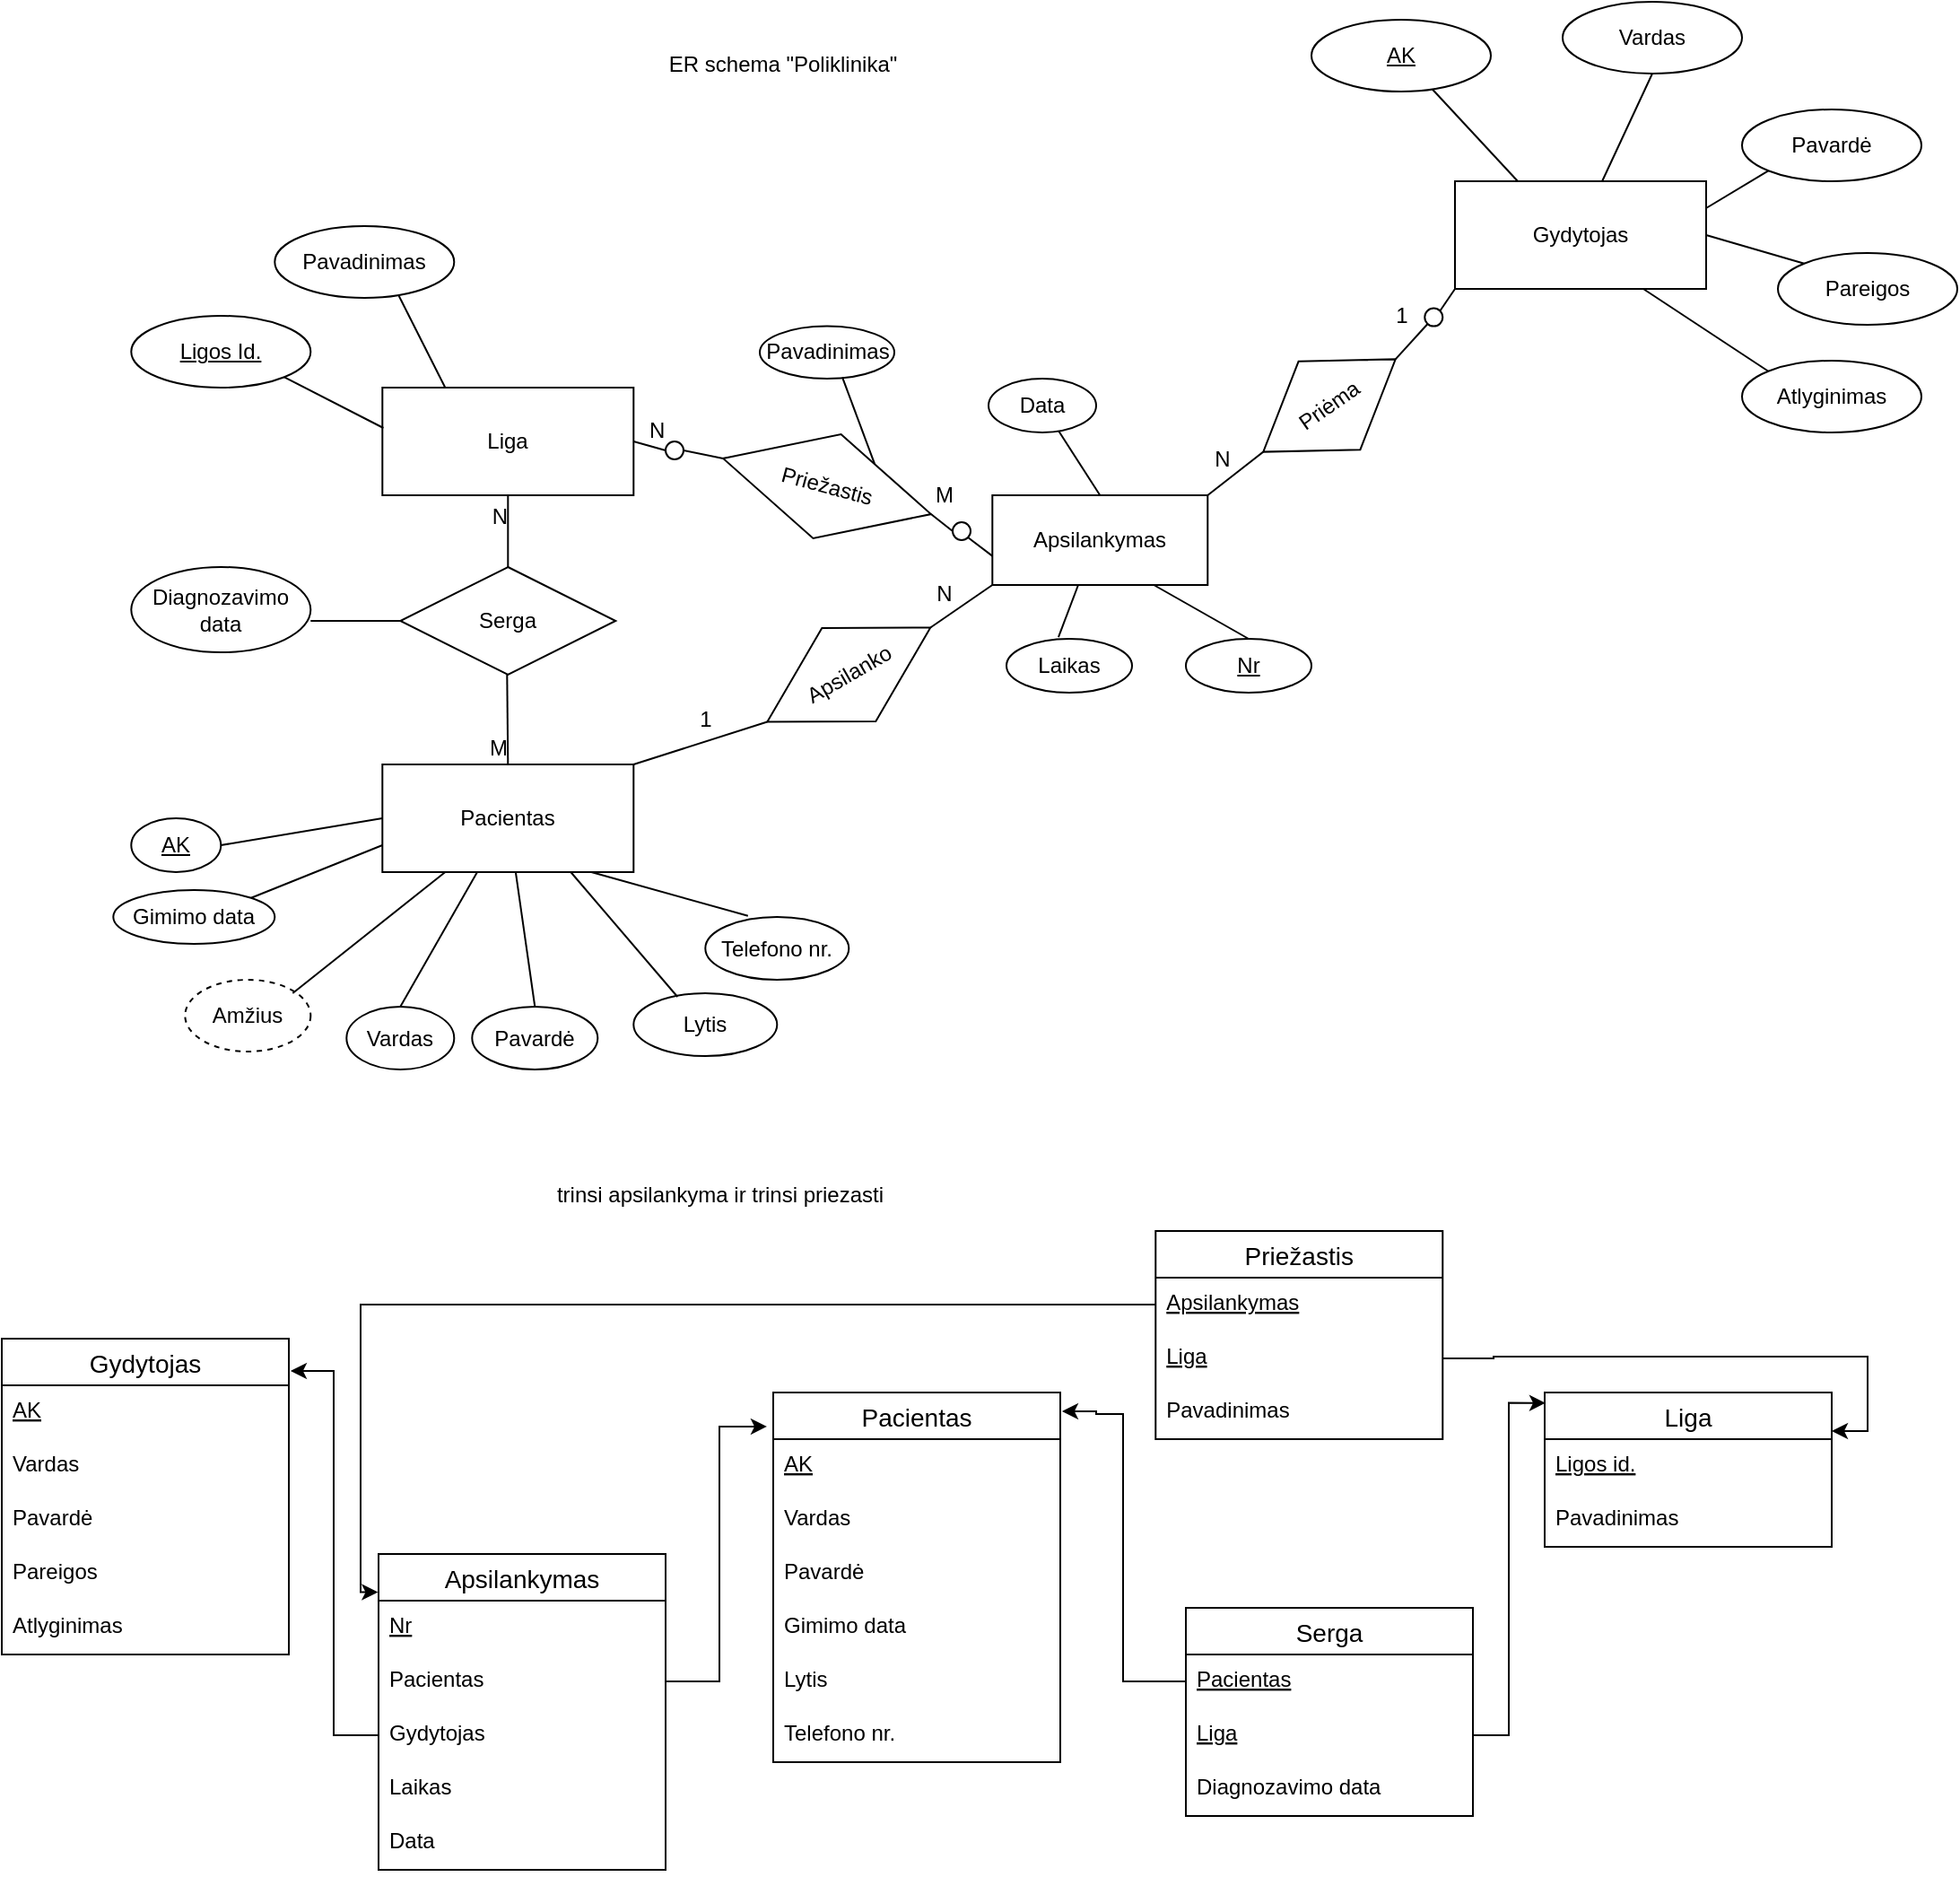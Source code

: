 <mxfile version="20.3.0" type="device"><diagram id="R2lEEEUBdFMjLlhIrx00" name="Page-1"><mxGraphModel dx="1897" dy="623" grid="1" gridSize="10" guides="1" tooltips="1" connect="1" arrows="1" fold="1" page="1" pageScale="1" pageWidth="850" pageHeight="1100" math="0" shadow="0" extFonts="Permanent Marker^https://fonts.googleapis.com/css?family=Permanent+Marker"><root><mxCell id="0"/><mxCell id="1" parent="0"/><mxCell id="J650FCVs5pDaBVzM3ZSB-6" value="Gydytojas" style="rounded=0;whiteSpace=wrap;html=1;" parent="1" vertex="1"><mxGeometry x="570" y="115" width="140" height="60" as="geometry"/></mxCell><mxCell id="J650FCVs5pDaBVzM3ZSB-7" value="Pacientas" style="rounded=0;whiteSpace=wrap;html=1;" parent="1" vertex="1"><mxGeometry x="-27.85" y="440" width="140" height="60" as="geometry"/></mxCell><mxCell id="J650FCVs5pDaBVzM3ZSB-8" value="Liga" style="rounded=0;whiteSpace=wrap;html=1;" parent="1" vertex="1"><mxGeometry x="-27.85" y="230" width="140" height="60" as="geometry"/></mxCell><mxCell id="J650FCVs5pDaBVzM3ZSB-10" value="AK" style="ellipse;whiteSpace=wrap;html=1;align=center;fontStyle=4;" parent="1" vertex="1"><mxGeometry x="-167.85" y="470" width="50" height="30" as="geometry"/></mxCell><mxCell id="J650FCVs5pDaBVzM3ZSB-11" value="Vardas" style="ellipse;whiteSpace=wrap;html=1;align=center;" parent="1" vertex="1"><mxGeometry x="-47.85" y="575" width="60" height="35" as="geometry"/></mxCell><mxCell id="J650FCVs5pDaBVzM3ZSB-12" value="Pavardė" style="ellipse;whiteSpace=wrap;html=1;align=center;" parent="1" vertex="1"><mxGeometry x="22.15" y="575" width="70" height="35" as="geometry"/></mxCell><mxCell id="J650FCVs5pDaBVzM3ZSB-13" value="Serga" style="shape=rhombus;perimeter=rhombusPerimeter;whiteSpace=wrap;html=1;align=center;" parent="1" vertex="1"><mxGeometry x="-17.85" y="330" width="120" height="60" as="geometry"/></mxCell><mxCell id="J650FCVs5pDaBVzM3ZSB-15" value="" style="endArrow=none;html=1;rounded=0;" parent="1" edge="1"><mxGeometry relative="1" as="geometry"><mxPoint x="41.65" y="390" as="sourcePoint"/><mxPoint x="42.15" y="440" as="targetPoint"/></mxGeometry></mxCell><mxCell id="J650FCVs5pDaBVzM3ZSB-16" value="M" style="resizable=0;html=1;align=right;verticalAlign=bottom;" parent="J650FCVs5pDaBVzM3ZSB-15" connectable="0" vertex="1"><mxGeometry x="1" relative="1" as="geometry"/></mxCell><mxCell id="J650FCVs5pDaBVzM3ZSB-17" value="" style="endArrow=none;html=1;rounded=0;exitX=0.5;exitY=0;exitDx=0;exitDy=0;entryX=0.5;entryY=1;entryDx=0;entryDy=0;" parent="1" source="J650FCVs5pDaBVzM3ZSB-13" target="J650FCVs5pDaBVzM3ZSB-8" edge="1"><mxGeometry relative="1" as="geometry"><mxPoint x="172.15" y="460" as="sourcePoint"/><mxPoint x="152.15" y="340" as="targetPoint"/></mxGeometry></mxCell><mxCell id="J650FCVs5pDaBVzM3ZSB-18" value="N" style="resizable=0;html=1;align=right;verticalAlign=bottom;" parent="J650FCVs5pDaBVzM3ZSB-17" connectable="0" vertex="1"><mxGeometry x="1" relative="1" as="geometry"><mxPoint y="20" as="offset"/></mxGeometry></mxCell><mxCell id="J650FCVs5pDaBVzM3ZSB-26" value="Pareigos" style="ellipse;whiteSpace=wrap;html=1;align=center;" parent="1" vertex="1"><mxGeometry x="750" y="155" width="100" height="40" as="geometry"/></mxCell><mxCell id="J650FCVs5pDaBVzM3ZSB-27" value="AK" style="ellipse;whiteSpace=wrap;html=1;align=center;fontStyle=4;" parent="1" vertex="1"><mxGeometry x="490" y="25" width="100" height="40" as="geometry"/></mxCell><mxCell id="J650FCVs5pDaBVzM3ZSB-28" value="Vardas" style="ellipse;whiteSpace=wrap;html=1;align=center;" parent="1" vertex="1"><mxGeometry x="630" y="15" width="100" height="40" as="geometry"/></mxCell><mxCell id="J650FCVs5pDaBVzM3ZSB-29" value="Pavardė" style="ellipse;whiteSpace=wrap;html=1;align=center;" parent="1" vertex="1"><mxGeometry x="730" y="75" width="100" height="40" as="geometry"/></mxCell><mxCell id="J650FCVs5pDaBVzM3ZSB-30" value="" style="endArrow=none;html=1;rounded=0;entryX=0.25;entryY=0;entryDx=0;entryDy=0;" parent="1" source="J650FCVs5pDaBVzM3ZSB-27" target="J650FCVs5pDaBVzM3ZSB-6" edge="1"><mxGeometry relative="1" as="geometry"><mxPoint x="400" y="115" as="sourcePoint"/><mxPoint x="560" y="115" as="targetPoint"/></mxGeometry></mxCell><mxCell id="J650FCVs5pDaBVzM3ZSB-31" value="" style="endArrow=none;html=1;rounded=0;exitX=0.5;exitY=1;exitDx=0;exitDy=0;entryX=0.586;entryY=0;entryDx=0;entryDy=0;entryPerimeter=0;" parent="1" source="J650FCVs5pDaBVzM3ZSB-28" target="J650FCVs5pDaBVzM3ZSB-6" edge="1"><mxGeometry relative="1" as="geometry"><mxPoint x="669.999" y="63.749" as="sourcePoint"/><mxPoint x="670" y="105" as="targetPoint"/></mxGeometry></mxCell><mxCell id="J650FCVs5pDaBVzM3ZSB-32" value="" style="endArrow=none;html=1;rounded=0;exitX=0;exitY=1;exitDx=0;exitDy=0;entryX=1;entryY=0.25;entryDx=0;entryDy=0;" parent="1" source="J650FCVs5pDaBVzM3ZSB-29" target="J650FCVs5pDaBVzM3ZSB-6" edge="1"><mxGeometry relative="1" as="geometry"><mxPoint x="690" y="65" as="sourcePoint"/><mxPoint x="662.04" y="125" as="targetPoint"/></mxGeometry></mxCell><mxCell id="J650FCVs5pDaBVzM3ZSB-33" value="" style="endArrow=none;html=1;rounded=0;exitX=0;exitY=0;exitDx=0;exitDy=0;entryX=1;entryY=0.5;entryDx=0;entryDy=0;" parent="1" source="J650FCVs5pDaBVzM3ZSB-26" target="J650FCVs5pDaBVzM3ZSB-6" edge="1"><mxGeometry relative="1" as="geometry"><mxPoint x="754.645" y="119.142" as="sourcePoint"/><mxPoint x="720" y="140" as="targetPoint"/></mxGeometry></mxCell><mxCell id="J650FCVs5pDaBVzM3ZSB-36" value="" style="endArrow=none;html=1;rounded=0;entryX=0;entryY=0.5;entryDx=0;entryDy=0;exitX=1;exitY=0.5;exitDx=0;exitDy=0;" parent="1" source="J650FCVs5pDaBVzM3ZSB-10" target="J650FCVs5pDaBVzM3ZSB-7" edge="1"><mxGeometry relative="1" as="geometry"><mxPoint x="-7.85" y="530" as="sourcePoint"/><mxPoint x="152.15" y="530" as="targetPoint"/></mxGeometry></mxCell><mxCell id="J650FCVs5pDaBVzM3ZSB-37" value="" style="endArrow=none;html=1;rounded=0;exitX=0.5;exitY=0;exitDx=0;exitDy=0;" parent="1" source="J650FCVs5pDaBVzM3ZSB-11" target="J650FCVs5pDaBVzM3ZSB-7" edge="1"><mxGeometry relative="1" as="geometry"><mxPoint x="-12.495" y="545.858" as="sourcePoint"/><mxPoint x="52.15" y="510" as="targetPoint"/></mxGeometry></mxCell><mxCell id="J650FCVs5pDaBVzM3ZSB-38" value="" style="endArrow=none;html=1;rounded=0;exitX=0.5;exitY=0;exitDx=0;exitDy=0;" parent="1" source="J650FCVs5pDaBVzM3ZSB-12" target="J650FCVs5pDaBVzM3ZSB-7" edge="1"><mxGeometry relative="1" as="geometry"><mxPoint x="50.15" y="580.52" as="sourcePoint"/><mxPoint x="51.553" y="510" as="targetPoint"/></mxGeometry></mxCell><mxCell id="J650FCVs5pDaBVzM3ZSB-39" value="" style="endArrow=none;html=1;rounded=0;exitX=0.297;exitY=-0.018;exitDx=0;exitDy=0;entryX=0.832;entryY=1;entryDx=0;entryDy=0;entryPerimeter=0;exitPerimeter=0;" parent="1" source="AAhaV8GmA9wOSP5kb0Ir-1" target="J650FCVs5pDaBVzM3ZSB-7" edge="1"><mxGeometry relative="1" as="geometry"><mxPoint x="165.613" y="525.733" as="sourcePoint"/><mxPoint x="112.15" y="492.07" as="targetPoint"/></mxGeometry></mxCell><mxCell id="J650FCVs5pDaBVzM3ZSB-41" value="Data" style="ellipse;whiteSpace=wrap;html=1;align=center;" parent="1" vertex="1"><mxGeometry x="310" y="225" width="60" height="30" as="geometry"/></mxCell><mxCell id="J650FCVs5pDaBVzM3ZSB-43" value="Laikas" style="ellipse;whiteSpace=wrap;html=1;align=center;" parent="1" vertex="1"><mxGeometry x="320" y="370" width="70" height="30" as="geometry"/></mxCell><mxCell id="x7lJWNgd2kgMamxFBdeL-2" value="Pavadinimas" style="ellipse;whiteSpace=wrap;html=1;align=center;" parent="1" vertex="1"><mxGeometry x="-87.85" y="140" width="100" height="40" as="geometry"/></mxCell><mxCell id="x7lJWNgd2kgMamxFBdeL-3" value="" style="endArrow=none;html=1;rounded=0;entryX=0.25;entryY=0;entryDx=0;entryDy=0;exitX=0.69;exitY=0.963;exitDx=0;exitDy=0;exitPerimeter=0;" parent="1" source="x7lJWNgd2kgMamxFBdeL-2" target="J650FCVs5pDaBVzM3ZSB-8" edge="1"><mxGeometry relative="1" as="geometry"><mxPoint x="-47.85" y="210" as="sourcePoint"/><mxPoint x="112.15" y="210" as="targetPoint"/></mxGeometry></mxCell><mxCell id="x7lJWNgd2kgMamxFBdeL-8" value="Lytis" style="ellipse;whiteSpace=wrap;html=1;align=center;" parent="1" vertex="1"><mxGeometry x="112.15" y="567.5" width="80" height="35" as="geometry"/></mxCell><mxCell id="x7lJWNgd2kgMamxFBdeL-11" value="Amžius" style="ellipse;whiteSpace=wrap;html=1;align=center;dashed=1;" parent="1" vertex="1"><mxGeometry x="-137.85" y="560" width="70" height="40" as="geometry"/></mxCell><mxCell id="x7lJWNgd2kgMamxFBdeL-12" value="Gimimo data" style="ellipse;whiteSpace=wrap;html=1;align=center;" parent="1" vertex="1"><mxGeometry x="-177.85" y="510" width="90" height="30" as="geometry"/></mxCell><mxCell id="x7lJWNgd2kgMamxFBdeL-13" value="" style="endArrow=none;html=1;rounded=0;entryX=0.75;entryY=1;entryDx=0;entryDy=0;exitX=0.306;exitY=0.057;exitDx=0;exitDy=0;exitPerimeter=0;" parent="1" source="x7lJWNgd2kgMamxFBdeL-8" target="J650FCVs5pDaBVzM3ZSB-7" edge="1"><mxGeometry relative="1" as="geometry"><mxPoint x="112.15" y="560" as="sourcePoint"/><mxPoint x="172.146" y="602.5" as="targetPoint"/></mxGeometry></mxCell><mxCell id="x7lJWNgd2kgMamxFBdeL-15" value="" style="endArrow=none;html=1;rounded=0;exitX=0.5;exitY=0;exitDx=0;exitDy=0;entryX=0.25;entryY=1;entryDx=0;entryDy=0;" parent="1" target="J650FCVs5pDaBVzM3ZSB-7" edge="1"><mxGeometry relative="1" as="geometry"><mxPoint x="-77.85" y="567.5" as="sourcePoint"/><mxPoint x="-34.993" y="492.5" as="targetPoint"/></mxGeometry></mxCell><mxCell id="x7lJWNgd2kgMamxFBdeL-16" value="" style="endArrow=none;html=1;rounded=0;exitX=1;exitY=0;exitDx=0;exitDy=0;entryX=0;entryY=0.75;entryDx=0;entryDy=0;" parent="1" source="x7lJWNgd2kgMamxFBdeL-12" target="J650FCVs5pDaBVzM3ZSB-7" edge="1"><mxGeometry relative="1" as="geometry"><mxPoint x="-97.85" y="537.5" as="sourcePoint"/><mxPoint x="-12.85" y="470" as="targetPoint"/></mxGeometry></mxCell><mxCell id="x7lJWNgd2kgMamxFBdeL-17" value="Ligos Id." style="ellipse;whiteSpace=wrap;html=1;align=center;fontStyle=4" parent="1" vertex="1"><mxGeometry x="-167.85" y="190" width="100" height="40" as="geometry"/></mxCell><mxCell id="x7lJWNgd2kgMamxFBdeL-18" value="" style="endArrow=none;html=1;rounded=0;entryX=0.004;entryY=0.375;entryDx=0;entryDy=0;exitX=1;exitY=1;exitDx=0;exitDy=0;entryPerimeter=0;" parent="1" source="x7lJWNgd2kgMamxFBdeL-17" target="J650FCVs5pDaBVzM3ZSB-8" edge="1"><mxGeometry relative="1" as="geometry"><mxPoint x="-8.85" y="188.52" as="sourcePoint"/><mxPoint x="17.15" y="240" as="targetPoint"/></mxGeometry></mxCell><mxCell id="x7lJWNgd2kgMamxFBdeL-19" value="Atlyginimas" style="ellipse;whiteSpace=wrap;html=1;align=center;" parent="1" vertex="1"><mxGeometry x="730" y="215" width="100" height="40" as="geometry"/></mxCell><mxCell id="x7lJWNgd2kgMamxFBdeL-20" value="" style="endArrow=none;html=1;rounded=0;exitX=0;exitY=0;exitDx=0;exitDy=0;entryX=0.75;entryY=1;entryDx=0;entryDy=0;" parent="1" source="x7lJWNgd2kgMamxFBdeL-19" target="J650FCVs5pDaBVzM3ZSB-6" edge="1"><mxGeometry relative="1" as="geometry"><mxPoint x="774.645" y="170.858" as="sourcePoint"/><mxPoint x="720" y="155" as="targetPoint"/></mxGeometry></mxCell><mxCell id="x7lJWNgd2kgMamxFBdeL-21" value="Pacientas" style="swimlane;fontStyle=0;childLayout=stackLayout;horizontal=1;startSize=26;horizontalStack=0;resizeParent=1;resizeParentMax=0;resizeLast=0;collapsible=1;marginBottom=0;align=center;fontSize=14;" parent="1" vertex="1"><mxGeometry x="190" y="790" width="160" height="206" as="geometry"><mxRectangle x="330" y="530" width="100" height="30" as="alternateBounds"/></mxGeometry></mxCell><mxCell id="x7lJWNgd2kgMamxFBdeL-22" value="AK" style="text;strokeColor=none;fillColor=none;spacingLeft=4;spacingRight=4;overflow=hidden;rotatable=0;points=[[0,0.5],[1,0.5]];portConstraint=eastwest;fontSize=12;fontStyle=4" parent="x7lJWNgd2kgMamxFBdeL-21" vertex="1"><mxGeometry y="26" width="160" height="30" as="geometry"/></mxCell><mxCell id="x7lJWNgd2kgMamxFBdeL-23" value="Vardas" style="text;strokeColor=none;fillColor=none;spacingLeft=4;spacingRight=4;overflow=hidden;rotatable=0;points=[[0,0.5],[1,0.5]];portConstraint=eastwest;fontSize=12;" parent="x7lJWNgd2kgMamxFBdeL-21" vertex="1"><mxGeometry y="56" width="160" height="30" as="geometry"/></mxCell><mxCell id="x7lJWNgd2kgMamxFBdeL-32" value="Pavardė" style="text;strokeColor=none;fillColor=none;spacingLeft=4;spacingRight=4;overflow=hidden;rotatable=0;points=[[0,0.5],[1,0.5]];portConstraint=eastwest;fontSize=12;" parent="x7lJWNgd2kgMamxFBdeL-21" vertex="1"><mxGeometry y="86" width="160" height="30" as="geometry"/></mxCell><mxCell id="MymM4sNRZoCv7Tu4zyIq-1" value="Gimimo data" style="text;strokeColor=none;fillColor=none;spacingLeft=4;spacingRight=4;overflow=hidden;rotatable=0;points=[[0,0.5],[1,0.5]];portConstraint=eastwest;fontSize=12;" parent="x7lJWNgd2kgMamxFBdeL-21" vertex="1"><mxGeometry y="116" width="160" height="30" as="geometry"/></mxCell><mxCell id="x7lJWNgd2kgMamxFBdeL-33" value="Lytis" style="text;strokeColor=none;fillColor=none;spacingLeft=4;spacingRight=4;overflow=hidden;rotatable=0;points=[[0,0.5],[1,0.5]];portConstraint=eastwest;fontSize=12;" parent="x7lJWNgd2kgMamxFBdeL-21" vertex="1"><mxGeometry y="146" width="160" height="30" as="geometry"/></mxCell><mxCell id="x7lJWNgd2kgMamxFBdeL-34" value="Telefono nr." style="text;strokeColor=none;fillColor=none;spacingLeft=4;spacingRight=4;overflow=hidden;rotatable=0;points=[[0,0.5],[1,0.5]];portConstraint=eastwest;fontSize=12;" parent="x7lJWNgd2kgMamxFBdeL-21" vertex="1"><mxGeometry y="176" width="160" height="30" as="geometry"/></mxCell><mxCell id="x7lJWNgd2kgMamxFBdeL-36" value="Liga" style="swimlane;fontStyle=0;childLayout=stackLayout;horizontal=1;startSize=26;horizontalStack=0;resizeParent=1;resizeParentMax=0;resizeLast=0;collapsible=1;marginBottom=0;align=center;fontSize=14;" parent="1" vertex="1"><mxGeometry x="620" y="790" width="160" height="86" as="geometry"><mxRectangle x="330" y="530" width="100" height="30" as="alternateBounds"/></mxGeometry></mxCell><mxCell id="x7lJWNgd2kgMamxFBdeL-37" value="Ligos id." style="text;strokeColor=none;fillColor=none;spacingLeft=4;spacingRight=4;overflow=hidden;rotatable=0;points=[[0,0.5],[1,0.5]];portConstraint=eastwest;fontSize=12;fontStyle=4" parent="x7lJWNgd2kgMamxFBdeL-36" vertex="1"><mxGeometry y="26" width="160" height="30" as="geometry"/></mxCell><mxCell id="x7lJWNgd2kgMamxFBdeL-38" value="Pavadinimas" style="text;strokeColor=none;fillColor=none;spacingLeft=4;spacingRight=4;overflow=hidden;rotatable=0;points=[[0,0.5],[1,0.5]];portConstraint=eastwest;fontSize=12;" parent="x7lJWNgd2kgMamxFBdeL-36" vertex="1"><mxGeometry y="56" width="160" height="30" as="geometry"/></mxCell><mxCell id="x7lJWNgd2kgMamxFBdeL-44" style="edgeStyle=orthogonalEdgeStyle;rounded=0;orthogonalLoop=1;jettySize=auto;html=1;entryX=0.003;entryY=0.068;entryDx=0;entryDy=0;entryPerimeter=0;exitX=1;exitY=0.5;exitDx=0;exitDy=0;" parent="1" source="AAhaV8GmA9wOSP5kb0Ir-11" target="x7lJWNgd2kgMamxFBdeL-36" edge="1"><mxGeometry relative="1" as="geometry"><mxPoint x="540" y="1000" as="sourcePoint"/></mxGeometry></mxCell><mxCell id="x7lJWNgd2kgMamxFBdeL-62" value="Gydytojas" style="swimlane;fontStyle=0;childLayout=stackLayout;horizontal=1;startSize=26;horizontalStack=0;resizeParent=1;resizeParentMax=0;resizeLast=0;collapsible=1;marginBottom=0;align=center;fontSize=14;" parent="1" vertex="1"><mxGeometry x="-240" y="760" width="160" height="176" as="geometry"><mxRectangle x="330" y="530" width="100" height="30" as="alternateBounds"/></mxGeometry></mxCell><mxCell id="x7lJWNgd2kgMamxFBdeL-63" value="AK" style="text;strokeColor=none;fillColor=none;spacingLeft=4;spacingRight=4;overflow=hidden;rotatable=0;points=[[0,0.5],[1,0.5]];portConstraint=eastwest;fontSize=12;fontStyle=4" parent="x7lJWNgd2kgMamxFBdeL-62" vertex="1"><mxGeometry y="26" width="160" height="30" as="geometry"/></mxCell><mxCell id="x7lJWNgd2kgMamxFBdeL-64" value="Vardas" style="text;strokeColor=none;fillColor=none;spacingLeft=4;spacingRight=4;overflow=hidden;rotatable=0;points=[[0,0.5],[1,0.5]];portConstraint=eastwest;fontSize=12;" parent="x7lJWNgd2kgMamxFBdeL-62" vertex="1"><mxGeometry y="56" width="160" height="30" as="geometry"/></mxCell><mxCell id="x7lJWNgd2kgMamxFBdeL-65" value="Pavardė" style="text;strokeColor=none;fillColor=none;spacingLeft=4;spacingRight=4;overflow=hidden;rotatable=0;points=[[0,0.5],[1,0.5]];portConstraint=eastwest;fontSize=12;" parent="x7lJWNgd2kgMamxFBdeL-62" vertex="1"><mxGeometry y="86" width="160" height="30" as="geometry"/></mxCell><mxCell id="x7lJWNgd2kgMamxFBdeL-66" value="Pareigos" style="text;strokeColor=none;fillColor=none;spacingLeft=4;spacingRight=4;overflow=hidden;rotatable=0;points=[[0,0.5],[1,0.5]];portConstraint=eastwest;fontSize=12;" parent="x7lJWNgd2kgMamxFBdeL-62" vertex="1"><mxGeometry y="116" width="160" height="30" as="geometry"/></mxCell><mxCell id="x7lJWNgd2kgMamxFBdeL-67" value="Atlyginimas" style="text;strokeColor=none;fillColor=none;spacingLeft=4;spacingRight=4;overflow=hidden;rotatable=0;points=[[0,0.5],[1,0.5]];portConstraint=eastwest;fontSize=12;" parent="x7lJWNgd2kgMamxFBdeL-62" vertex="1"><mxGeometry y="146" width="160" height="30" as="geometry"/></mxCell><mxCell id="x7lJWNgd2kgMamxFBdeL-69" value="Apsilankymas" style="swimlane;fontStyle=0;childLayout=stackLayout;horizontal=1;startSize=26;horizontalStack=0;resizeParent=1;resizeParentMax=0;resizeLast=0;collapsible=1;marginBottom=0;align=center;fontSize=14;" parent="1" vertex="1"><mxGeometry x="-30" y="880" width="160" height="176" as="geometry"><mxRectangle x="330" y="530" width="100" height="30" as="alternateBounds"/></mxGeometry></mxCell><mxCell id="m81VDIUT6jKObCS8xgIi-20" value="Nr" style="text;strokeColor=none;fillColor=none;spacingLeft=4;spacingRight=4;overflow=hidden;rotatable=0;points=[[0,0.5],[1,0.5]];portConstraint=eastwest;fontSize=12;fontStyle=4" parent="x7lJWNgd2kgMamxFBdeL-69" vertex="1"><mxGeometry y="26" width="160" height="30" as="geometry"/></mxCell><mxCell id="x7lJWNgd2kgMamxFBdeL-70" value="Pacientas" style="text;strokeColor=none;fillColor=none;spacingLeft=4;spacingRight=4;overflow=hidden;rotatable=0;points=[[0,0.5],[1,0.5]];portConstraint=eastwest;fontSize=12;fontStyle=0" parent="x7lJWNgd2kgMamxFBdeL-69" vertex="1"><mxGeometry y="56" width="160" height="30" as="geometry"/></mxCell><mxCell id="x7lJWNgd2kgMamxFBdeL-71" value="Gydytojas" style="text;strokeColor=none;fillColor=none;spacingLeft=4;spacingRight=4;overflow=hidden;rotatable=0;points=[[0,0.5],[1,0.5]];portConstraint=eastwest;fontSize=12;fontStyle=0" parent="x7lJWNgd2kgMamxFBdeL-69" vertex="1"><mxGeometry y="86" width="160" height="30" as="geometry"/></mxCell><mxCell id="x7lJWNgd2kgMamxFBdeL-72" value="Laikas" style="text;strokeColor=none;fillColor=none;spacingLeft=4;spacingRight=4;overflow=hidden;rotatable=0;points=[[0,0.5],[1,0.5]];portConstraint=eastwest;fontSize=12;" parent="x7lJWNgd2kgMamxFBdeL-69" vertex="1"><mxGeometry y="116" width="160" height="30" as="geometry"/></mxCell><mxCell id="x7lJWNgd2kgMamxFBdeL-73" value="Data" style="text;strokeColor=none;fillColor=none;spacingLeft=4;spacingRight=4;overflow=hidden;rotatable=0;points=[[0,0.5],[1,0.5]];portConstraint=eastwest;fontSize=12;" parent="x7lJWNgd2kgMamxFBdeL-69" vertex="1"><mxGeometry y="146" width="160" height="30" as="geometry"/></mxCell><mxCell id="x7lJWNgd2kgMamxFBdeL-75" style="edgeStyle=orthogonalEdgeStyle;rounded=0;orthogonalLoop=1;jettySize=auto;html=1;entryX=-0.022;entryY=0.092;entryDx=0;entryDy=0;entryPerimeter=0;" parent="1" source="x7lJWNgd2kgMamxFBdeL-70" target="x7lJWNgd2kgMamxFBdeL-21" edge="1"><mxGeometry relative="1" as="geometry"/></mxCell><mxCell id="x7lJWNgd2kgMamxFBdeL-76" style="edgeStyle=orthogonalEdgeStyle;rounded=0;orthogonalLoop=1;jettySize=auto;html=1;entryX=1.006;entryY=0.102;entryDx=0;entryDy=0;entryPerimeter=0;" parent="1" source="x7lJWNgd2kgMamxFBdeL-71" target="x7lJWNgd2kgMamxFBdeL-62" edge="1"><mxGeometry relative="1" as="geometry"/></mxCell><mxCell id="AAhaV8GmA9wOSP5kb0Ir-1" value="Telefono nr." style="ellipse;whiteSpace=wrap;html=1;align=center;" parent="1" vertex="1"><mxGeometry x="152.15" y="525" width="80" height="35" as="geometry"/></mxCell><mxCell id="AAhaV8GmA9wOSP5kb0Ir-9" value="Serga" style="swimlane;fontStyle=0;childLayout=stackLayout;horizontal=1;startSize=26;horizontalStack=0;resizeParent=1;resizeParentMax=0;resizeLast=0;collapsible=1;marginBottom=0;align=center;fontSize=14;" parent="1" vertex="1"><mxGeometry x="420" y="910" width="160" height="116" as="geometry"><mxRectangle x="330" y="530" width="100" height="30" as="alternateBounds"/></mxGeometry></mxCell><mxCell id="AAhaV8GmA9wOSP5kb0Ir-10" value="Pacientas" style="text;strokeColor=none;fillColor=none;spacingLeft=4;spacingRight=4;overflow=hidden;rotatable=0;points=[[0,0.5],[1,0.5]];portConstraint=eastwest;fontSize=12;fontStyle=4" parent="AAhaV8GmA9wOSP5kb0Ir-9" vertex="1"><mxGeometry y="26" width="160" height="30" as="geometry"/></mxCell><mxCell id="AAhaV8GmA9wOSP5kb0Ir-11" value="Liga" style="text;strokeColor=none;fillColor=none;spacingLeft=4;spacingRight=4;overflow=hidden;rotatable=0;points=[[0,0.5],[1,0.5]];portConstraint=eastwest;fontSize=12;fontStyle=4" parent="AAhaV8GmA9wOSP5kb0Ir-9" vertex="1"><mxGeometry y="56" width="160" height="30" as="geometry"/></mxCell><mxCell id="AAhaV8GmA9wOSP5kb0Ir-15" value="Diagnozavimo data" style="text;strokeColor=none;fillColor=none;spacingLeft=4;spacingRight=4;overflow=hidden;rotatable=0;points=[[0,0.5],[1,0.5]];portConstraint=eastwest;fontSize=12;fontStyle=0" parent="AAhaV8GmA9wOSP5kb0Ir-9" vertex="1"><mxGeometry y="86" width="160" height="30" as="geometry"/></mxCell><mxCell id="AAhaV8GmA9wOSP5kb0Ir-14" style="edgeStyle=orthogonalEdgeStyle;rounded=0;orthogonalLoop=1;jettySize=auto;html=1;exitX=0;exitY=0.5;exitDx=0;exitDy=0;entryX=1.006;entryY=0.051;entryDx=0;entryDy=0;entryPerimeter=0;" parent="1" source="AAhaV8GmA9wOSP5kb0Ir-10" target="x7lJWNgd2kgMamxFBdeL-21" edge="1"><mxGeometry relative="1" as="geometry"><mxPoint x="370" y="770" as="targetPoint"/><Array as="points"><mxPoint x="385" y="951"/><mxPoint x="385" y="802"/><mxPoint x="370" y="802"/><mxPoint x="370" y="801"/></Array></mxGeometry></mxCell><mxCell id="AAhaV8GmA9wOSP5kb0Ir-17" value="" style="endArrow=none;html=1;rounded=0;exitX=0;exitY=0.5;exitDx=0;exitDy=0;" parent="1" source="J650FCVs5pDaBVzM3ZSB-13" edge="1"><mxGeometry width="50" height="50" relative="1" as="geometry"><mxPoint x="102.15" y="400" as="sourcePoint"/><mxPoint x="-67.85" y="360" as="targetPoint"/></mxGeometry></mxCell><mxCell id="AAhaV8GmA9wOSP5kb0Ir-18" value="Diagnozavimo data" style="ellipse;whiteSpace=wrap;html=1;" parent="1" vertex="1"><mxGeometry x="-167.85" y="330" width="100" height="47.5" as="geometry"/></mxCell><mxCell id="m81VDIUT6jKObCS8xgIi-1" value="Apsilankymas" style="rounded=0;whiteSpace=wrap;html=1;" parent="1" vertex="1"><mxGeometry x="312.15" y="290" width="120" height="50" as="geometry"/></mxCell><mxCell id="m81VDIUT6jKObCS8xgIi-2" value="Apsilanko" style="shape=rhombus;perimeter=rhombusPerimeter;whiteSpace=wrap;html=1;align=center;rotation=-30;" parent="1" vertex="1"><mxGeometry x="179.65" y="360.0" width="105" height="60" as="geometry"/></mxCell><mxCell id="m81VDIUT6jKObCS8xgIi-3" value="Priėma" style="shape=rhombus;perimeter=rhombusPerimeter;whiteSpace=wrap;html=1;align=center;rotation=-35;" parent="1" vertex="1"><mxGeometry x="455" y="210" width="90" height="60" as="geometry"/></mxCell><mxCell id="m81VDIUT6jKObCS8xgIi-5" value="" style="endArrow=none;html=1;rounded=0;exitX=1;exitY=0;exitDx=0;exitDy=0;entryX=0;entryY=0.5;entryDx=0;entryDy=0;" parent="1" source="J650FCVs5pDaBVzM3ZSB-7" target="m81VDIUT6jKObCS8xgIi-2" edge="1"><mxGeometry width="50" height="50" relative="1" as="geometry"><mxPoint x="112.15" y="443" as="sourcePoint"/><mxPoint x="162.15" y="392.5" as="targetPoint"/></mxGeometry></mxCell><mxCell id="m81VDIUT6jKObCS8xgIi-6" value="" style="endArrow=none;html=1;rounded=0;exitX=1;exitY=0.5;exitDx=0;exitDy=0;entryX=0;entryY=1;entryDx=0;entryDy=0;" parent="1" source="m81VDIUT6jKObCS8xgIi-2" target="m81VDIUT6jKObCS8xgIi-1" edge="1"><mxGeometry width="50" height="50" relative="1" as="geometry"><mxPoint x="302.15" y="450" as="sourcePoint"/><mxPoint x="352.15" y="400" as="targetPoint"/></mxGeometry></mxCell><mxCell id="m81VDIUT6jKObCS8xgIi-7" value="" style="endArrow=none;html=1;rounded=0;entryX=0;entryY=0.5;entryDx=0;entryDy=0;" parent="1" target="m81VDIUT6jKObCS8xgIi-3" edge="1"><mxGeometry width="50" height="50" relative="1" as="geometry"><mxPoint x="432.15" y="290" as="sourcePoint"/><mxPoint x="482.15" y="240" as="targetPoint"/></mxGeometry></mxCell><mxCell id="m81VDIUT6jKObCS8xgIi-9" value="" style="endArrow=none;html=1;rounded=0;exitX=0.5;exitY=0;exitDx=0;exitDy=0;" parent="1" source="m81VDIUT6jKObCS8xgIi-1" target="J650FCVs5pDaBVzM3ZSB-41" edge="1"><mxGeometry width="50" height="50" relative="1" as="geometry"><mxPoint x="350" y="450" as="sourcePoint"/><mxPoint x="400" y="400" as="targetPoint"/></mxGeometry></mxCell><mxCell id="m81VDIUT6jKObCS8xgIi-11" value="" style="endArrow=none;html=1;rounded=0;entryX=0.414;entryY=-0.033;entryDx=0;entryDy=0;entryPerimeter=0;" parent="1" target="J650FCVs5pDaBVzM3ZSB-43" edge="1"><mxGeometry width="50" height="50" relative="1" as="geometry"><mxPoint x="360" y="340" as="sourcePoint"/><mxPoint x="359.143" y="264.286" as="targetPoint"/></mxGeometry></mxCell><mxCell id="m81VDIUT6jKObCS8xgIi-12" value="1" style="text;html=1;align=center;verticalAlign=middle;resizable=0;points=[];autosize=1;strokeColor=none;fillColor=none;" parent="1" vertex="1"><mxGeometry x="137.15" y="400" width="30" height="30" as="geometry"/></mxCell><mxCell id="m81VDIUT6jKObCS8xgIi-13" value="N" style="text;html=1;align=center;verticalAlign=middle;resizable=0;points=[];autosize=1;strokeColor=none;fillColor=none;" parent="1" vertex="1"><mxGeometry x="270" y="330" width="30" height="30" as="geometry"/></mxCell><mxCell id="m81VDIUT6jKObCS8xgIi-14" value="1" style="text;html=1;align=center;verticalAlign=middle;resizable=0;points=[];autosize=1;strokeColor=none;fillColor=none;" parent="1" vertex="1"><mxGeometry x="525" y="175" width="30" height="30" as="geometry"/></mxCell><mxCell id="m81VDIUT6jKObCS8xgIi-15" value="N" style="text;html=1;align=center;verticalAlign=middle;resizable=0;points=[];autosize=1;strokeColor=none;fillColor=none;" parent="1" vertex="1"><mxGeometry x="425" y="255" width="30" height="30" as="geometry"/></mxCell><mxCell id="m81VDIUT6jKObCS8xgIi-16" value="&lt;u&gt;Nr&lt;/u&gt;" style="ellipse;whiteSpace=wrap;html=1;align=center;" parent="1" vertex="1"><mxGeometry x="420" y="370" width="70" height="30" as="geometry"/></mxCell><mxCell id="m81VDIUT6jKObCS8xgIi-19" value="" style="endArrow=none;html=1;rounded=0;entryX=0.5;entryY=0;entryDx=0;entryDy=0;exitX=0.75;exitY=1;exitDx=0;exitDy=0;" parent="1" source="m81VDIUT6jKObCS8xgIi-1" target="m81VDIUT6jKObCS8xgIi-16" edge="1"><mxGeometry width="50" height="50" relative="1" as="geometry"><mxPoint x="250" y="320" as="sourcePoint"/><mxPoint x="300" y="270" as="targetPoint"/></mxGeometry></mxCell><mxCell id="K5UO3cUwziXavKiD5GTN-1" value="ER schema &quot;Poliklinika&quot;" style="text;html=1;align=center;verticalAlign=middle;resizable=0;points=[];autosize=1;strokeColor=none;fillColor=none;" parent="1" vertex="1"><mxGeometry x="120" y="35" width="150" height="30" as="geometry"/></mxCell><mxCell id="K5UO3cUwziXavKiD5GTN-3" value="" style="endArrow=none;html=1;rounded=0;exitX=1;exitY=0.5;exitDx=0;exitDy=0;" parent="1" source="m81VDIUT6jKObCS8xgIi-3" target="K5UO3cUwziXavKiD5GTN-6" edge="1"><mxGeometry width="50" height="50" relative="1" as="geometry"><mxPoint x="540.002" y="209.999" as="sourcePoint"/><mxPoint x="553.14" y="195.81" as="targetPoint"/></mxGeometry></mxCell><mxCell id="K5UO3cUwziXavKiD5GTN-6" value="" style="ellipse;whiteSpace=wrap;html=1;" parent="1" vertex="1"><mxGeometry x="553.14" y="185.81" width="10" height="10" as="geometry"/></mxCell><mxCell id="K5UO3cUwziXavKiD5GTN-8" value="" style="endArrow=none;html=1;rounded=0;exitX=1;exitY=0;exitDx=0;exitDy=0;entryX=0;entryY=1;entryDx=0;entryDy=0;" parent="1" source="K5UO3cUwziXavKiD5GTN-6" target="J650FCVs5pDaBVzM3ZSB-6" edge="1"><mxGeometry width="50" height="50" relative="1" as="geometry"><mxPoint x="546.862" y="224.189" as="sourcePoint"/><mxPoint x="564.767" y="204.501" as="targetPoint"/></mxGeometry></mxCell><mxCell id="K5UO3cUwziXavKiD5GTN-9" value="" style="endArrow=none;html=1;rounded=0;entryX=1;entryY=0.5;entryDx=0;entryDy=0;exitX=0;exitY=0.5;exitDx=0;exitDy=0;" parent="1" source="K5UO3cUwziXavKiD5GTN-22" target="J650FCVs5pDaBVzM3ZSB-8" edge="1"><mxGeometry width="50" height="50" relative="1" as="geometry"><mxPoint x="130" y="260" as="sourcePoint"/><mxPoint x="140" y="240" as="targetPoint"/></mxGeometry></mxCell><mxCell id="K5UO3cUwziXavKiD5GTN-10" value="Priežastis" style="shape=rhombus;perimeter=rhombusPerimeter;whiteSpace=wrap;html=1;align=center;rotation=15;" parent="1" vertex="1"><mxGeometry x="160" y="255" width="120" height="60" as="geometry"/></mxCell><mxCell id="K5UO3cUwziXavKiD5GTN-11" value="" style="endArrow=none;html=1;rounded=0;entryX=1;entryY=0.5;entryDx=0;entryDy=0;" parent="1" target="K5UO3cUwziXavKiD5GTN-10" edge="1"><mxGeometry width="50" height="50" relative="1" as="geometry"><mxPoint x="290" y="310" as="sourcePoint"/><mxPoint x="122.15" y="270" as="targetPoint"/></mxGeometry></mxCell><mxCell id="K5UO3cUwziXavKiD5GTN-12" value="M" style="text;html=1;align=center;verticalAlign=middle;resizable=0;points=[];autosize=1;strokeColor=none;fillColor=none;" parent="1" vertex="1"><mxGeometry x="270" y="275" width="30" height="30" as="geometry"/></mxCell><mxCell id="K5UO3cUwziXavKiD5GTN-13" value="N" style="text;strokeColor=none;fillColor=none;spacingLeft=4;spacingRight=4;overflow=hidden;rotatable=0;points=[[0,0.5],[1,0.5]];portConstraint=eastwest;fontSize=12;" parent="1" vertex="1"><mxGeometry x="115.0" y="240" width="40" height="30" as="geometry"/></mxCell><mxCell id="K5UO3cUwziXavKiD5GTN-14" value="Pavadinimas" style="ellipse;whiteSpace=wrap;html=1;align=center;" parent="1" vertex="1"><mxGeometry x="182.5" y="195.81" width="75" height="29.19" as="geometry"/></mxCell><mxCell id="K5UO3cUwziXavKiD5GTN-15" value="" style="endArrow=none;html=1;rounded=0;entryX=0.614;entryY=0.978;entryDx=0;entryDy=0;entryPerimeter=0;exitX=0.687;exitY=0.186;exitDx=0;exitDy=0;exitPerimeter=0;" parent="1" source="K5UO3cUwziXavKiD5GTN-10" target="K5UO3cUwziXavKiD5GTN-14" edge="1"><mxGeometry width="50" height="50" relative="1" as="geometry"><mxPoint x="230" y="320" as="sourcePoint"/><mxPoint x="280" y="270" as="targetPoint"/></mxGeometry></mxCell><mxCell id="K5UO3cUwziXavKiD5GTN-16" value="Priežastis" style="swimlane;fontStyle=0;childLayout=stackLayout;horizontal=1;startSize=26;horizontalStack=0;resizeParent=1;resizeParentMax=0;resizeLast=0;collapsible=1;marginBottom=0;align=center;fontSize=14;" parent="1" vertex="1"><mxGeometry x="403.14" y="700" width="160" height="116" as="geometry"><mxRectangle x="330" y="530" width="100" height="30" as="alternateBounds"/></mxGeometry></mxCell><mxCell id="K5UO3cUwziXavKiD5GTN-17" value="Apsilankymas" style="text;strokeColor=none;fillColor=none;spacingLeft=4;spacingRight=4;overflow=hidden;rotatable=0;points=[[0,0.5],[1,0.5]];portConstraint=eastwest;fontSize=12;fontStyle=4" parent="K5UO3cUwziXavKiD5GTN-16" vertex="1"><mxGeometry y="26" width="160" height="30" as="geometry"/></mxCell><mxCell id="K5UO3cUwziXavKiD5GTN-18" value="Liga" style="text;strokeColor=none;fillColor=none;spacingLeft=4;spacingRight=4;overflow=hidden;rotatable=0;points=[[0,0.5],[1,0.5]];portConstraint=eastwest;fontSize=12;fontStyle=4" parent="K5UO3cUwziXavKiD5GTN-16" vertex="1"><mxGeometry y="56" width="160" height="30" as="geometry"/></mxCell><mxCell id="K5UO3cUwziXavKiD5GTN-19" value="Pavadinimas" style="text;strokeColor=none;fillColor=none;spacingLeft=4;spacingRight=4;overflow=hidden;rotatable=0;points=[[0,0.5],[1,0.5]];portConstraint=eastwest;fontSize=12;fontStyle=0" parent="K5UO3cUwziXavKiD5GTN-16" vertex="1"><mxGeometry y="86" width="160" height="30" as="geometry"/></mxCell><mxCell id="K5UO3cUwziXavKiD5GTN-20" style="edgeStyle=orthogonalEdgeStyle;rounded=0;orthogonalLoop=1;jettySize=auto;html=1;entryX=-0.002;entryY=0.121;entryDx=0;entryDy=0;entryPerimeter=0;" parent="1" source="K5UO3cUwziXavKiD5GTN-17" target="x7lJWNgd2kgMamxFBdeL-69" edge="1"><mxGeometry relative="1" as="geometry"><Array as="points"><mxPoint x="-40" y="741"/><mxPoint x="-40" y="901"/></Array></mxGeometry></mxCell><mxCell id="K5UO3cUwziXavKiD5GTN-21" style="edgeStyle=orthogonalEdgeStyle;rounded=0;orthogonalLoop=1;jettySize=auto;html=1;entryX=1;entryY=0.25;entryDx=0;entryDy=0;" parent="1" source="K5UO3cUwziXavKiD5GTN-18" target="x7lJWNgd2kgMamxFBdeL-36" edge="1"><mxGeometry relative="1" as="geometry"/></mxCell><mxCell id="K5UO3cUwziXavKiD5GTN-22" value="" style="ellipse;whiteSpace=wrap;html=1;" parent="1" vertex="1"><mxGeometry x="130" y="260" width="10" height="10" as="geometry"/></mxCell><mxCell id="K5UO3cUwziXavKiD5GTN-28" value="" style="endArrow=none;html=1;rounded=0;exitX=0;exitY=0.5;exitDx=0;exitDy=0;entryX=1;entryY=0.5;entryDx=0;entryDy=0;" parent="1" source="K5UO3cUwziXavKiD5GTN-10" target="K5UO3cUwziXavKiD5GTN-22" edge="1"><mxGeometry width="50" height="50" relative="1" as="geometry"><mxPoint x="140" y="270" as="sourcePoint"/><mxPoint x="150" y="260" as="targetPoint"/></mxGeometry></mxCell><mxCell id="K5UO3cUwziXavKiD5GTN-29" value="" style="ellipse;whiteSpace=wrap;html=1;" parent="1" vertex="1"><mxGeometry x="290" y="305" width="10" height="10" as="geometry"/></mxCell><mxCell id="K5UO3cUwziXavKiD5GTN-30" value="" style="endArrow=none;html=1;rounded=0;entryX=1;entryY=1;entryDx=0;entryDy=0;exitX=0.001;exitY=0.679;exitDx=0;exitDy=0;exitPerimeter=0;" parent="1" source="m81VDIUT6jKObCS8xgIi-1" target="K5UO3cUwziXavKiD5GTN-29" edge="1"><mxGeometry width="50" height="50" relative="1" as="geometry"><mxPoint x="300" y="320" as="sourcePoint"/><mxPoint x="287.956" y="310.529" as="targetPoint"/></mxGeometry></mxCell><mxCell id="eh_OrnfK__BMhetfQzW6-1" value="trinsi apsilankyma ir trinsi priezasti" style="text;html=1;align=center;verticalAlign=middle;resizable=0;points=[];autosize=1;strokeColor=none;fillColor=none;" vertex="1" parent="1"><mxGeometry x="55" y="665" width="210" height="30" as="geometry"/></mxCell></root></mxGraphModel></diagram></mxfile>